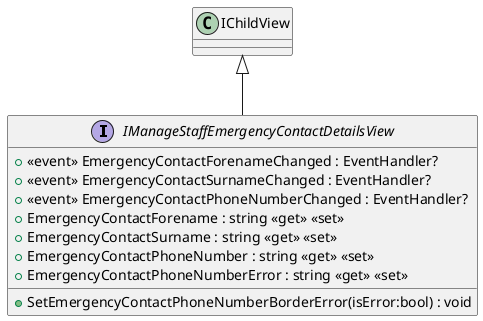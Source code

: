 @startuml
interface IManageStaffEmergencyContactDetailsView {
    +  <<event>> EmergencyContactForenameChanged : EventHandler? 
    +  <<event>> EmergencyContactSurnameChanged : EventHandler? 
    +  <<event>> EmergencyContactPhoneNumberChanged : EventHandler? 
    + EmergencyContactForename : string <<get>> <<set>>
    + EmergencyContactSurname : string <<get>> <<set>>
    + EmergencyContactPhoneNumber : string <<get>> <<set>>
    + EmergencyContactPhoneNumberError : string <<get>> <<set>>
    + SetEmergencyContactPhoneNumberBorderError(isError:bool) : void
}
IChildView <|-- IManageStaffEmergencyContactDetailsView
@enduml

